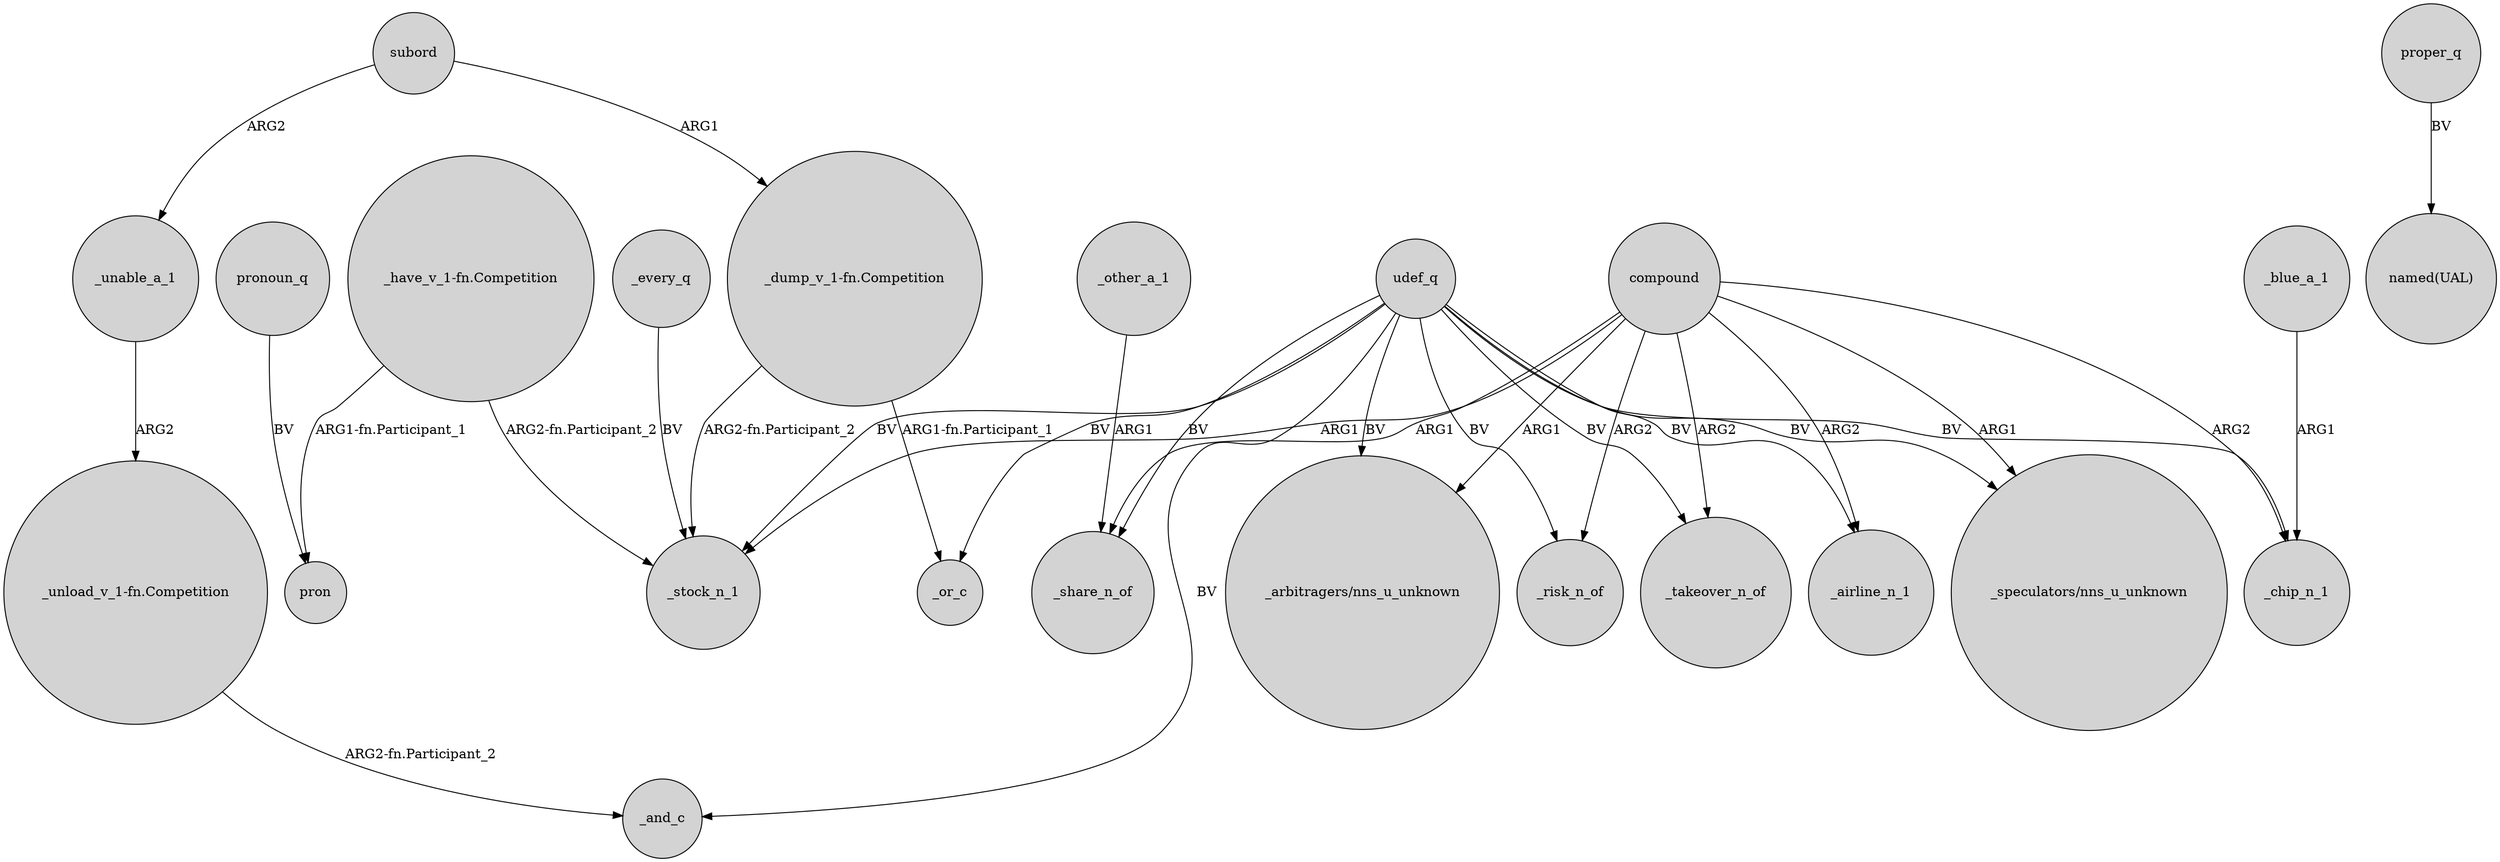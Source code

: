 digraph {
	node [shape=circle style=filled]
	"_unload_v_1-fn.Competition" -> _and_c [label="ARG2-fn.Participant_2"]
	udef_q -> _risk_n_of [label=BV]
	_other_a_1 -> _share_n_of [label=ARG1]
	subord -> _unable_a_1 [label=ARG2]
	"_dump_v_1-fn.Competition" -> _stock_n_1 [label="ARG2-fn.Participant_2"]
	compound -> _share_n_of [label=ARG1]
	"_have_v_1-fn.Competition" -> pron [label="ARG1-fn.Participant_1"]
	udef_q -> _airline_n_1 [label=BV]
	"_dump_v_1-fn.Competition" -> _or_c [label="ARG1-fn.Participant_1"]
	udef_q -> _and_c [label=BV]
	"_have_v_1-fn.Competition" -> _stock_n_1 [label="ARG2-fn.Participant_2"]
	compound -> _stock_n_1 [label=ARG1]
	udef_q -> _or_c [label=BV]
	proper_q -> "named(UAL)" [label=BV]
	udef_q -> "_speculators/nns_u_unknown" [label=BV]
	pronoun_q -> pron [label=BV]
	udef_q -> _takeover_n_of [label=BV]
	_blue_a_1 -> _chip_n_1 [label=ARG1]
	udef_q -> _stock_n_1 [label=BV]
	compound -> _airline_n_1 [label=ARG2]
	compound -> "_speculators/nns_u_unknown" [label=ARG1]
	udef_q -> _share_n_of [label=BV]
	_unable_a_1 -> "_unload_v_1-fn.Competition" [label=ARG2]
	compound -> "_arbitragers/nns_u_unknown" [label=ARG1]
	udef_q -> _chip_n_1 [label=BV]
	compound -> _takeover_n_of [label=ARG2]
	_every_q -> _stock_n_1 [label=BV]
	compound -> _risk_n_of [label=ARG2]
	udef_q -> "_arbitragers/nns_u_unknown" [label=BV]
	subord -> "_dump_v_1-fn.Competition" [label=ARG1]
	compound -> _chip_n_1 [label=ARG2]
}
